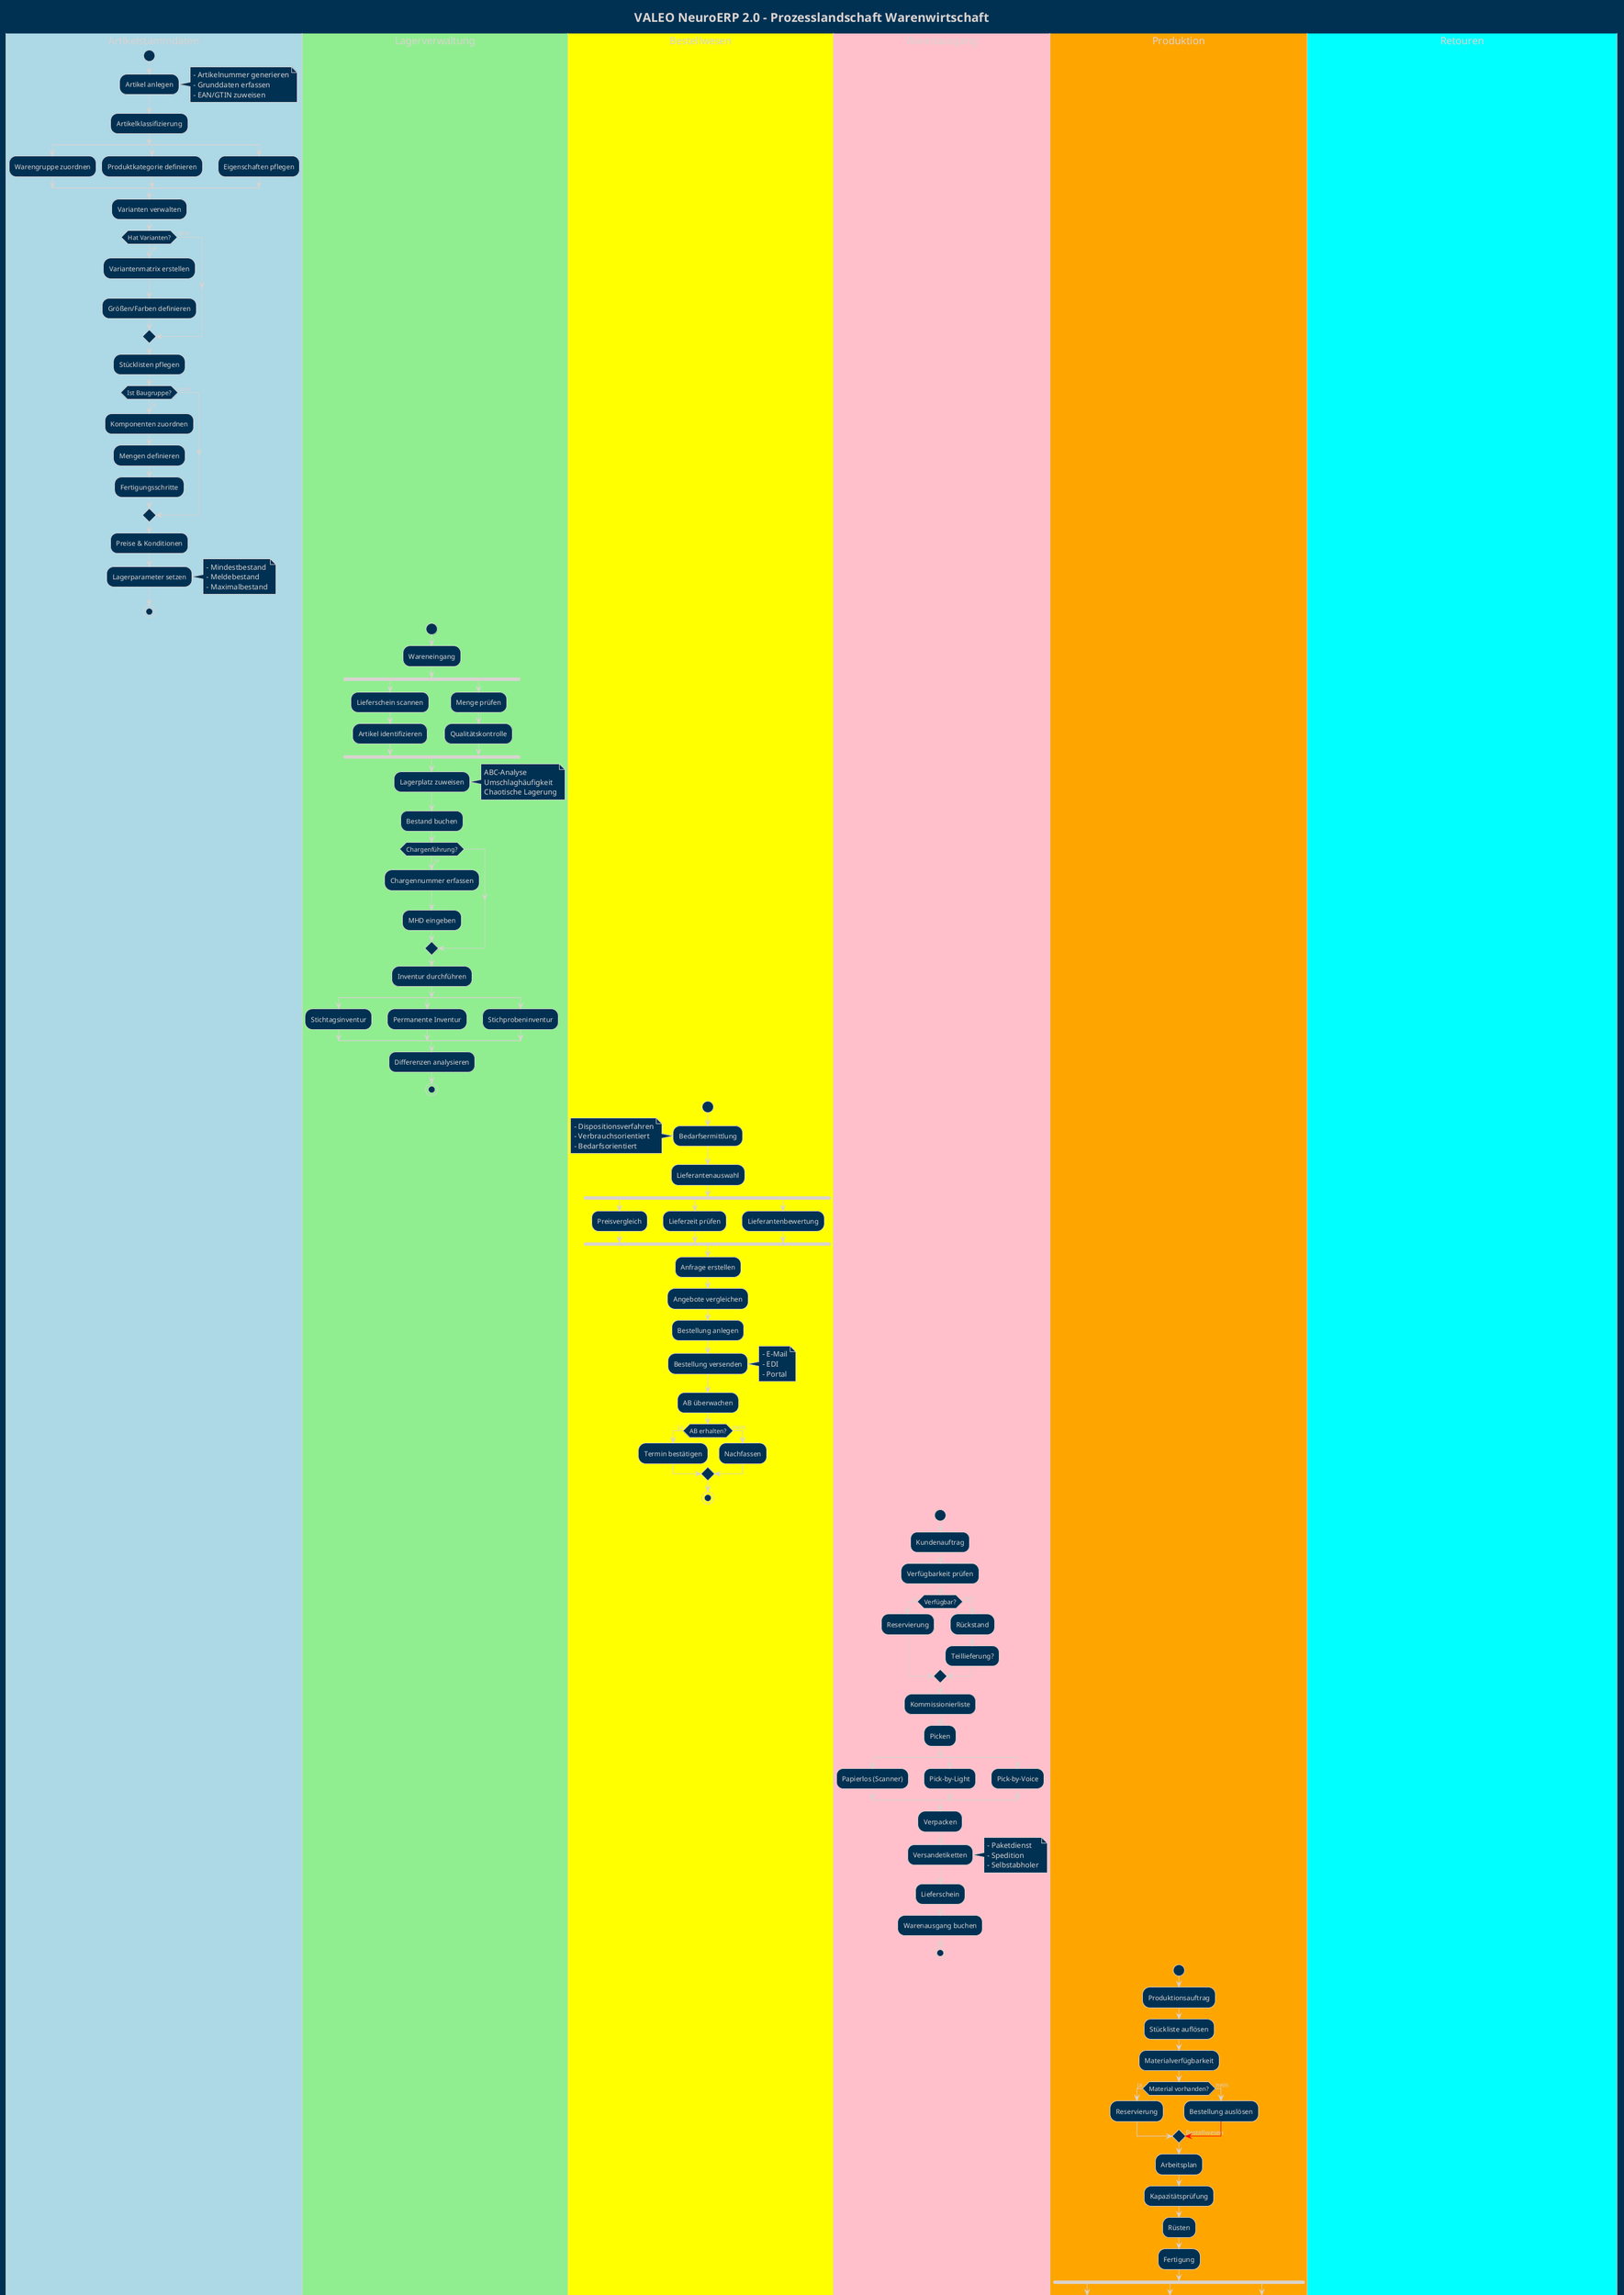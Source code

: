 @startuml Warenwirtschaft_Prozesslandschaft
!theme blueprint
title VALEO NeuroERP 2.0 - Prozesslandschaft Warenwirtschaft

|#LightBlue|Artikelstammdaten|
start
:Artikel anlegen;
note right
  - Artikelnummer generieren
  - Grunddaten erfassen
  - EAN/GTIN zuweisen
end note
:Artikelklassifizierung;
split
  :Warengruppe zuordnen;
split again
  :Produktkategorie definieren;
split again
  :Eigenschaften pflegen;
end split
:Varianten verwalten;
if (Hat Varianten?) then (ja)
  :Variantenmatrix erstellen;
  :Größen/Farben definieren;
else (nein)
endif
:Stücklisten pflegen;
if (Ist Baugruppe?) then (ja)
  :Komponenten zuordnen;
  :Mengen definieren;
  :Fertigungsschritte;
else (nein)
endif
:Preise & Konditionen;
:Lagerparameter setzen;
note right
  - Mindestbestand
  - Meldebestand
  - Maximalbestand
end note
stop

|#LightGreen|Lagerverwaltung|
start
:Wareneingang;
fork
  :Lieferschein scannen;
  :Artikel identifizieren;
fork again
  :Menge prüfen;
  :Qualitätskontrolle;
end fork
:Lagerplatz zuweisen;
note right
  ABC-Analyse
  Umschlaghäufigkeit
  Chaotische Lagerung
end note
:Bestand buchen;
if (Chargenführung?) then (ja)
  :Chargennummer erfassen;
  :MHD eingeben;
endif
:Inventur durchführen;
split
  :Stichtagsinventur;
split again
  :Permanente Inventur;
split again
  :Stichprobeninventur;
end split
:Differenzen analysieren;
stop

|#Yellow|Bestellwesen|
start
:Bedarfsermittlung;
note left
  - Dispositionsverfahren
  - Verbrauchsorientiert
  - Bedarfsorientiert
end note
:Lieferantenauswahl;
fork
  :Preisvergleich;
fork again
  :Lieferzeit prüfen;
fork again
  :Lieferantenbewertung;
end fork
:Anfrage erstellen;
:Angebote vergleichen;
:Bestellung anlegen;
:Bestellung versenden;
note right
  - E-Mail
  - EDI
  - Portal
end note
:AB überwachen;
if (AB erhalten?) then (ja)
  :Termin bestätigen;
else (nein)
  :Nachfassen;
endif
stop

|#Pink|Warenausgang|
start
:Kundenauftrag;
:Verfügbarkeit prüfen;
if (Verfügbar?) then (ja)
  :Reservierung;
else (nein)
  :Rückstand;
  :Teillieferung?;
endif
:Kommissionierliste;
:Picken;
split
  :Papierlos (Scanner);
split again
  :Pick-by-Light;
split again
  :Pick-by-Voice;
end split
:Verpacken;
:Versandetiketten;
note right
  - Paketdienst
  - Spedition
  - Selbstabholer
end note
:Lieferschein;
:Warenausgang buchen;
stop

|#Orange|Produktion|
start
:Produktionsauftrag;
:Stückliste auflösen;
:Materialverfügbarkeit;
if (Material vorhanden?) then (ja)
  :Reservierung;
else (nein)
  :Bestellung auslösen;
  -[#red]-> Bestellwesen;
endif
:Arbeitsplan;
:Kapazitätsprüfung;
:Rüsten;
:Fertigung;
fork
  :Zeiterfassung;
fork again
  :Mengenrückmeldung;
fork again
  :Ausschuss erfassen;
end fork
:Qualitätsprüfung;
:Einlagerung;
stop

|#Cyan|Retouren|
start
:Retourenankündigung;
:Wareneingang Retoure;
:Zustand prüfen;
if (Mangelhaft?) then (ja)
  split
    :Reparatur;
  split again
    :Verschrottung;
  split again
    :Wiederverkauf B-Ware;
  end split
else (nein)
  :Wiedereinlagerung;
endif
:Gutschrift/Ersatzlieferung;
:Ursachenanalyse;
note left
  - Statistik
  - Lieferantenreklamation
  - Prozessverbesserung
end note
stop

@enduml